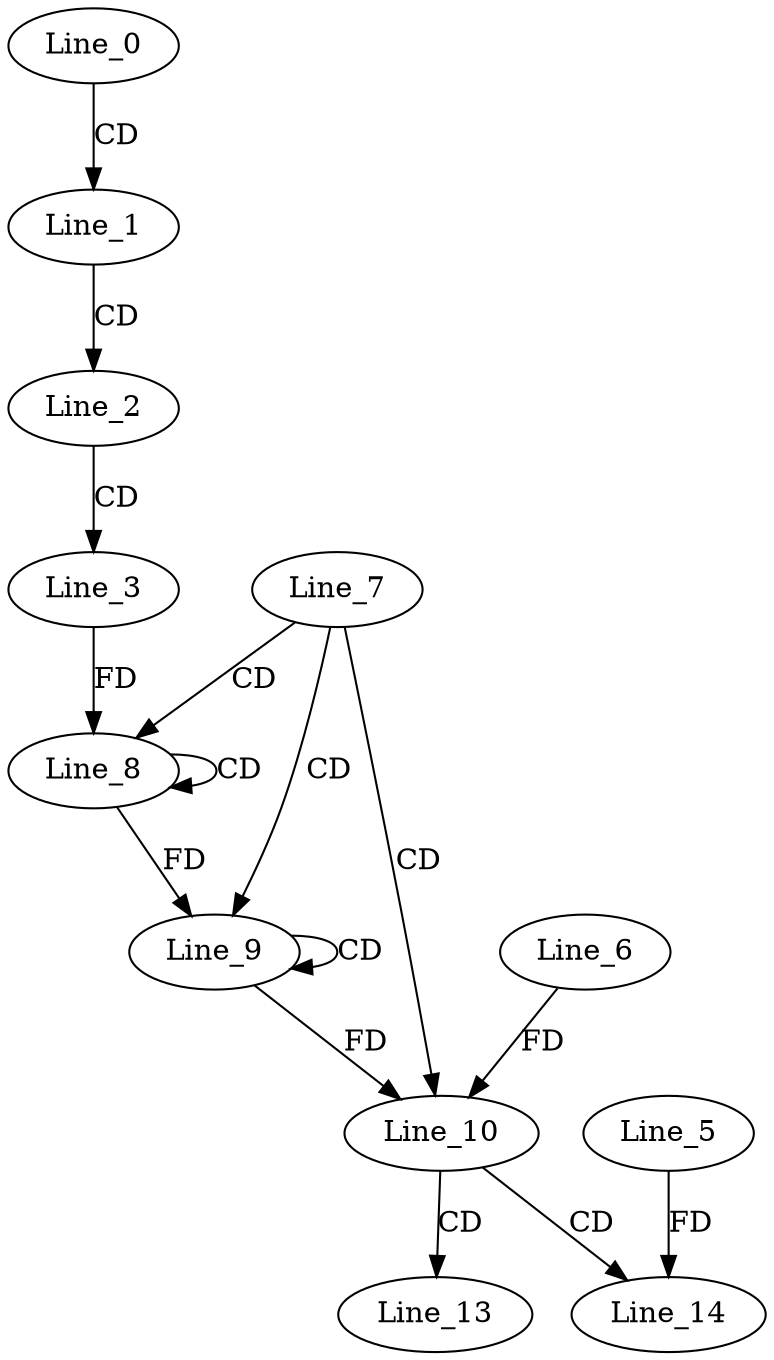 digraph G {
  Line_0;
  Line_1;
  Line_2;
  Line_3;
  Line_7;
  Line_8;
  Line_8;
  Line_9;
  Line_9;
  Line_10;
  Line_6;
  Line_13;
  Line_14;
  Line_5;
  Line_0 -> Line_1 [ label="CD" ];
  Line_1 -> Line_2 [ label="CD" ];
  Line_2 -> Line_3 [ label="CD" ];
  Line_7 -> Line_8 [ label="CD" ];
  Line_8 -> Line_8 [ label="CD" ];
  Line_3 -> Line_8 [ label="FD" ];
  Line_7 -> Line_9 [ label="CD" ];
  Line_9 -> Line_9 [ label="CD" ];
  Line_8 -> Line_9 [ label="FD" ];
  Line_7 -> Line_10 [ label="CD" ];
  Line_9 -> Line_10 [ label="FD" ];
  Line_6 -> Line_10 [ label="FD" ];
  Line_10 -> Line_13 [ label="CD" ];
  Line_10 -> Line_14 [ label="CD" ];
  Line_5 -> Line_14 [ label="FD" ];
}
